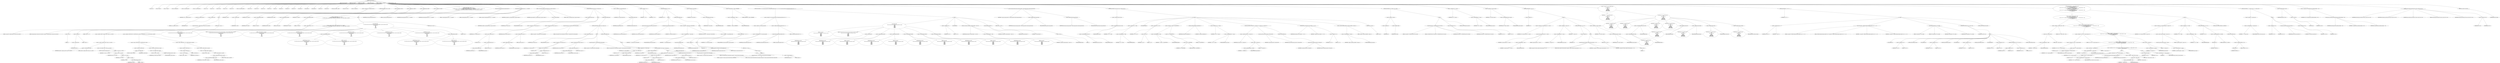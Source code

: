 digraph hostapd_notif_assoc {  
"1000129" [label = "(METHOD,hostapd_notif_assoc)" ]
"1000130" [label = "(PARAM,hostapd_data *hapd)" ]
"1000131" [label = "(PARAM,const u8 *addr)" ]
"1000132" [label = "(PARAM,const u8 *req_ies)" ]
"1000133" [label = "(PARAM,size_t req_ies_len)" ]
"1000134" [label = "(PARAM,int reassoc)" ]
"1000135" [label = "(BLOCK,,)" ]
"1000136" [label = "(LOCAL,v5: int)" ]
"1000137" [label = "(LOCAL,v6: sta_info *)" ]
"1000138" [label = "(LOCAL,v7: sta_info *)" ]
"1000139" [label = "(LOCAL,v8: hostapd_iface *)" ]
"1000140" [label = "(LOCAL,v9: wpa_state_machine *)" ]
"1000141" [label = "(LOCAL,v10: wpa_authenticator *)" ]
"1000142" [label = "(LOCAL,v11: int)" ]
"1000143" [label = "(LOCAL,v12: int)" ]
"1000144" [label = "(LOCAL,v13: bool)" ]
"1000145" [label = "(LOCAL,v14: u32)" ]
"1000146" [label = "(LOCAL,v15: int)" ]
"1000147" [label = "(LOCAL,v16: wpa_state_machine *)" ]
"1000148" [label = "(LOCAL,v19: u8 *)" ]
"1000149" [label = "(LOCAL,v20: u8 *)" ]
"1000150" [label = "(LOCAL,v21: int)" ]
"1000151" [label = "(LOCAL,v22: int)" ]
"1000152" [label = "(LOCAL,p: u8)" ]
"1000153" [label = "(LOCAL,pa: u8 *)" ]
"1000154" [label = "(LOCAL,pb: u8 *)" ]
"1000155" [label = "(LOCAL,pc: u8 *)" ]
"1000156" [label = "(LOCAL,ielen: u8)" ]
"1000157" [label = "(LOCAL,ielena: int)" ]
"1000158" [label = "(LOCAL,ielenb: int)" ]
"1000159" [label = "(LOCAL,res: u8)" ]
"1000160" [label = "(LOCAL,resa: int)" ]
"1000161" [label = "(LOCAL,elems: ieee802_11_elems)" ]
"1000162" [label = "(LOCAL,buf: u8 [ 1064 ])" ]
"1000163" [label = "(LOCAL,v34: unsigned int)" ]
"1000164" [label = "(<operator>.assignment,v34 = __readgsdword(0x14u))" ]
"1000165" [label = "(IDENTIFIER,v34,v34 = __readgsdword(0x14u))" ]
"1000166" [label = "(__readgsdword,__readgsdword(0x14u))" ]
"1000167" [label = "(LITERAL,0x14u,__readgsdword(0x14u))" ]
"1000168" [label = "(CONTROL_STRUCTURE,if ( !addr ),if ( !addr ))" ]
"1000169" [label = "(<operator>.logicalNot,!addr)" ]
"1000170" [label = "(IDENTIFIER,addr,!addr)" ]
"1000171" [label = "(BLOCK,,)" ]
"1000172" [label = "(wpa_printf,wpa_printf(2, \"hostapd_notif_assoc: Skip event with no address\"))" ]
"1000173" [label = "(LITERAL,2,wpa_printf(2, \"hostapd_notif_assoc: Skip event with no address\"))" ]
"1000174" [label = "(LITERAL,\"hostapd_notif_assoc: Skip event with no address\",wpa_printf(2, \"hostapd_notif_assoc: Skip event with no address\"))" ]
"1000175" [label = "(RETURN,return -1;,return -1;)" ]
"1000176" [label = "(<operator>.minus,-1)" ]
"1000177" [label = "(LITERAL,1,-1)" ]
"1000178" [label = "(<operator>.assignment,p = *addr)" ]
"1000179" [label = "(IDENTIFIER,p,p = *addr)" ]
"1000180" [label = "(<operator>.indirection,*addr)" ]
"1000181" [label = "(IDENTIFIER,addr,p = *addr)" ]
"1000182" [label = "(<operator>.assignment,res = addr[2])" ]
"1000183" [label = "(IDENTIFIER,res,res = addr[2])" ]
"1000184" [label = "(<operator>.indirectIndexAccess,addr[2])" ]
"1000185" [label = "(IDENTIFIER,addr,res = addr[2])" ]
"1000186" [label = "(LITERAL,2,res = addr[2])" ]
"1000187" [label = "(<operator>.assignment,ielen = addr[3])" ]
"1000188" [label = "(IDENTIFIER,ielen,ielen = addr[3])" ]
"1000189" [label = "(<operator>.indirectIndexAccess,addr[3])" ]
"1000190" [label = "(IDENTIFIER,addr,ielen = addr[3])" ]
"1000191" [label = "(LITERAL,3,ielen = addr[3])" ]
"1000192" [label = "(<operator>.assignment,v5 = addr[4])" ]
"1000193" [label = "(IDENTIFIER,v5,v5 = addr[4])" ]
"1000194" [label = "(<operator>.indirectIndexAccess,addr[4])" ]
"1000195" [label = "(IDENTIFIER,addr,v5 = addr[4])" ]
"1000196" [label = "(LITERAL,4,v5 = addr[4])" ]
"1000197" [label = "(CONTROL_STRUCTURE,if ( (*addr & 1) != 0\n    || !(addr[5] | (unsigned __int8)(v5 | ielen | res | p | addr[1]))\n    || *(_DWORD *)addr == *(_DWORD *)hapd->own_addr && *((_WORD *)addr + 2) == *(_WORD *)&hapd->own_addr[4] ),if ( (*addr & 1) != 0\n    || !(addr[5] | (unsigned __int8)(v5 | ielen | res | p | addr[1]))\n    || *(_DWORD *)addr == *(_DWORD *)hapd->own_addr && *((_WORD *)addr + 2) == *(_WORD *)&hapd->own_addr[4] ))" ]
"1000198" [label = "(<operator>.logicalOr,(*addr & 1) != 0\n    || !(addr[5] | (unsigned __int8)(v5 | ielen | res | p | addr[1]))\n    || *(_DWORD *)addr == *(_DWORD *)hapd->own_addr && *((_WORD *)addr + 2) == *(_WORD *)&hapd->own_addr[4])" ]
"1000199" [label = "(<operator>.notEquals,(*addr & 1) != 0)" ]
"1000200" [label = "(<operator>.and,*addr & 1)" ]
"1000201" [label = "(<operator>.indirection,*addr)" ]
"1000202" [label = "(IDENTIFIER,addr,*addr & 1)" ]
"1000203" [label = "(LITERAL,1,*addr & 1)" ]
"1000204" [label = "(LITERAL,0,(*addr & 1) != 0)" ]
"1000205" [label = "(<operator>.logicalOr,!(addr[5] | (unsigned __int8)(v5 | ielen | res | p | addr[1]))\n    || *(_DWORD *)addr == *(_DWORD *)hapd->own_addr && *((_WORD *)addr + 2) == *(_WORD *)&hapd->own_addr[4])" ]
"1000206" [label = "(<operator>.logicalNot,!(addr[5] | (unsigned __int8)(v5 | ielen | res | p | addr[1])))" ]
"1000207" [label = "(<operator>.or,addr[5] | (unsigned __int8)(v5 | ielen | res | p | addr[1]))" ]
"1000208" [label = "(<operator>.indirectIndexAccess,addr[5])" ]
"1000209" [label = "(IDENTIFIER,addr,addr[5] | (unsigned __int8)(v5 | ielen | res | p | addr[1]))" ]
"1000210" [label = "(LITERAL,5,addr[5] | (unsigned __int8)(v5 | ielen | res | p | addr[1]))" ]
"1000211" [label = "(<operator>.cast,(unsigned __int8)(v5 | ielen | res | p | addr[1]))" ]
"1000212" [label = "(UNKNOWN,unsigned __int8,unsigned __int8)" ]
"1000213" [label = "(<operator>.or,v5 | ielen | res | p | addr[1])" ]
"1000214" [label = "(IDENTIFIER,v5,v5 | ielen | res | p | addr[1])" ]
"1000215" [label = "(<operator>.or,ielen | res | p | addr[1])" ]
"1000216" [label = "(IDENTIFIER,ielen,ielen | res | p | addr[1])" ]
"1000217" [label = "(<operator>.or,res | p | addr[1])" ]
"1000218" [label = "(IDENTIFIER,res,res | p | addr[1])" ]
"1000219" [label = "(<operator>.or,p | addr[1])" ]
"1000220" [label = "(IDENTIFIER,p,p | addr[1])" ]
"1000221" [label = "(<operator>.indirectIndexAccess,addr[1])" ]
"1000222" [label = "(IDENTIFIER,addr,p | addr[1])" ]
"1000223" [label = "(LITERAL,1,p | addr[1])" ]
"1000224" [label = "(<operator>.logicalAnd,*(_DWORD *)addr == *(_DWORD *)hapd->own_addr && *((_WORD *)addr + 2) == *(_WORD *)&hapd->own_addr[4])" ]
"1000225" [label = "(<operator>.equals,*(_DWORD *)addr == *(_DWORD *)hapd->own_addr)" ]
"1000226" [label = "(<operator>.indirection,*(_DWORD *)addr)" ]
"1000227" [label = "(<operator>.cast,(_DWORD *)addr)" ]
"1000228" [label = "(UNKNOWN,_DWORD *,_DWORD *)" ]
"1000229" [label = "(IDENTIFIER,addr,(_DWORD *)addr)" ]
"1000230" [label = "(<operator>.indirection,*(_DWORD *)hapd->own_addr)" ]
"1000231" [label = "(<operator>.cast,(_DWORD *)hapd->own_addr)" ]
"1000232" [label = "(UNKNOWN,_DWORD *,_DWORD *)" ]
"1000233" [label = "(<operator>.indirectFieldAccess,hapd->own_addr)" ]
"1000234" [label = "(IDENTIFIER,hapd,(_DWORD *)hapd->own_addr)" ]
"1000235" [label = "(FIELD_IDENTIFIER,own_addr,own_addr)" ]
"1000236" [label = "(<operator>.equals,*((_WORD *)addr + 2) == *(_WORD *)&hapd->own_addr[4])" ]
"1000237" [label = "(<operator>.indirection,*((_WORD *)addr + 2))" ]
"1000238" [label = "(<operator>.addition,(_WORD *)addr + 2)" ]
"1000239" [label = "(<operator>.cast,(_WORD *)addr)" ]
"1000240" [label = "(UNKNOWN,_WORD *,_WORD *)" ]
"1000241" [label = "(IDENTIFIER,addr,(_WORD *)addr)" ]
"1000242" [label = "(LITERAL,2,(_WORD *)addr + 2)" ]
"1000243" [label = "(<operator>.indirection,*(_WORD *)&hapd->own_addr[4])" ]
"1000244" [label = "(<operator>.cast,(_WORD *)&hapd->own_addr[4])" ]
"1000245" [label = "(UNKNOWN,_WORD *,_WORD *)" ]
"1000246" [label = "(<operator>.addressOf,&hapd->own_addr[4])" ]
"1000247" [label = "(<operator>.indirectIndexAccess,hapd->own_addr[4])" ]
"1000248" [label = "(<operator>.indirectFieldAccess,hapd->own_addr)" ]
"1000249" [label = "(IDENTIFIER,hapd,(_WORD *)&hapd->own_addr[4])" ]
"1000250" [label = "(FIELD_IDENTIFIER,own_addr,own_addr)" ]
"1000251" [label = "(LITERAL,4,(_WORD *)&hapd->own_addr[4])" ]
"1000252" [label = "(BLOCK,,)" ]
"1000253" [label = "(wpa_printf,wpa_printf(\n      2,\n      \"%s: Invalid SA=%02x:%02x:%02x:%02x:%02x:%02x in received indication - ignore this indication silently\",\n      \"hostapd_notif_assoc\",\n      p,\n      addr[1],\n      res,\n      ielen,\n      v5,\n      addr[5]))" ]
"1000254" [label = "(LITERAL,2,wpa_printf(\n      2,\n      \"%s: Invalid SA=%02x:%02x:%02x:%02x:%02x:%02x in received indication - ignore this indication silently\",\n      \"hostapd_notif_assoc\",\n      p,\n      addr[1],\n      res,\n      ielen,\n      v5,\n      addr[5]))" ]
"1000255" [label = "(LITERAL,\"%s: Invalid SA=%02x:%02x:%02x:%02x:%02x:%02x in received indication - ignore this indication silently\",wpa_printf(\n      2,\n      \"%s: Invalid SA=%02x:%02x:%02x:%02x:%02x:%02x in received indication - ignore this indication silently\",\n      \"hostapd_notif_assoc\",\n      p,\n      addr[1],\n      res,\n      ielen,\n      v5,\n      addr[5]))" ]
"1000256" [label = "(LITERAL,\"hostapd_notif_assoc\",wpa_printf(\n      2,\n      \"%s: Invalid SA=%02x:%02x:%02x:%02x:%02x:%02x in received indication - ignore this indication silently\",\n      \"hostapd_notif_assoc\",\n      p,\n      addr[1],\n      res,\n      ielen,\n      v5,\n      addr[5]))" ]
"1000257" [label = "(IDENTIFIER,p,wpa_printf(\n      2,\n      \"%s: Invalid SA=%02x:%02x:%02x:%02x:%02x:%02x in received indication - ignore this indication silently\",\n      \"hostapd_notif_assoc\",\n      p,\n      addr[1],\n      res,\n      ielen,\n      v5,\n      addr[5]))" ]
"1000258" [label = "(<operator>.indirectIndexAccess,addr[1])" ]
"1000259" [label = "(IDENTIFIER,addr,wpa_printf(\n      2,\n      \"%s: Invalid SA=%02x:%02x:%02x:%02x:%02x:%02x in received indication - ignore this indication silently\",\n      \"hostapd_notif_assoc\",\n      p,\n      addr[1],\n      res,\n      ielen,\n      v5,\n      addr[5]))" ]
"1000260" [label = "(LITERAL,1,wpa_printf(\n      2,\n      \"%s: Invalid SA=%02x:%02x:%02x:%02x:%02x:%02x in received indication - ignore this indication silently\",\n      \"hostapd_notif_assoc\",\n      p,\n      addr[1],\n      res,\n      ielen,\n      v5,\n      addr[5]))" ]
"1000261" [label = "(IDENTIFIER,res,wpa_printf(\n      2,\n      \"%s: Invalid SA=%02x:%02x:%02x:%02x:%02x:%02x in received indication - ignore this indication silently\",\n      \"hostapd_notif_assoc\",\n      p,\n      addr[1],\n      res,\n      ielen,\n      v5,\n      addr[5]))" ]
"1000262" [label = "(IDENTIFIER,ielen,wpa_printf(\n      2,\n      \"%s: Invalid SA=%02x:%02x:%02x:%02x:%02x:%02x in received indication - ignore this indication silently\",\n      \"hostapd_notif_assoc\",\n      p,\n      addr[1],\n      res,\n      ielen,\n      v5,\n      addr[5]))" ]
"1000263" [label = "(IDENTIFIER,v5,wpa_printf(\n      2,\n      \"%s: Invalid SA=%02x:%02x:%02x:%02x:%02x:%02x in received indication - ignore this indication silently\",\n      \"hostapd_notif_assoc\",\n      p,\n      addr[1],\n      res,\n      ielen,\n      v5,\n      addr[5]))" ]
"1000264" [label = "(<operator>.indirectIndexAccess,addr[5])" ]
"1000265" [label = "(IDENTIFIER,addr,wpa_printf(\n      2,\n      \"%s: Invalid SA=%02x:%02x:%02x:%02x:%02x:%02x in received indication - ignore this indication silently\",\n      \"hostapd_notif_assoc\",\n      p,\n      addr[1],\n      res,\n      ielen,\n      v5,\n      addr[5]))" ]
"1000266" [label = "(LITERAL,5,wpa_printf(\n      2,\n      \"%s: Invalid SA=%02x:%02x:%02x:%02x:%02x:%02x in received indication - ignore this indication silently\",\n      \"hostapd_notif_assoc\",\n      p,\n      addr[1],\n      res,\n      ielen,\n      v5,\n      addr[5]))" ]
"1000267" [label = "(RETURN,return 0;,return 0;)" ]
"1000268" [label = "(LITERAL,0,return 0;)" ]
"1000269" [label = "(random_add_randomness,random_add_randomness(addr, 6u))" ]
"1000270" [label = "(IDENTIFIER,addr,random_add_randomness(addr, 6u))" ]
"1000271" [label = "(LITERAL,6u,random_add_randomness(addr, 6u))" ]
"1000272" [label = "(hostapd_logger,hostapd_logger(hapd, addr, 1u, 2, \"associated\"))" ]
"1000273" [label = "(IDENTIFIER,hapd,hostapd_logger(hapd, addr, 1u, 2, \"associated\"))" ]
"1000274" [label = "(IDENTIFIER,addr,hostapd_logger(hapd, addr, 1u, 2, \"associated\"))" ]
"1000275" [label = "(LITERAL,1u,hostapd_logger(hapd, addr, 1u, 2, \"associated\"))" ]
"1000276" [label = "(LITERAL,2,hostapd_logger(hapd, addr, 1u, 2, \"associated\"))" ]
"1000277" [label = "(LITERAL,\"associated\",hostapd_logger(hapd, addr, 1u, 2, \"associated\"))" ]
"1000278" [label = "(ieee802_11_parse_elems,ieee802_11_parse_elems(req_ies, req_ies_len, &elems, 0))" ]
"1000279" [label = "(IDENTIFIER,req_ies,ieee802_11_parse_elems(req_ies, req_ies_len, &elems, 0))" ]
"1000280" [label = "(IDENTIFIER,req_ies_len,ieee802_11_parse_elems(req_ies, req_ies_len, &elems, 0))" ]
"1000281" [label = "(<operator>.addressOf,&elems)" ]
"1000282" [label = "(IDENTIFIER,elems,ieee802_11_parse_elems(req_ies, req_ies_len, &elems, 0))" ]
"1000283" [label = "(LITERAL,0,ieee802_11_parse_elems(req_ies, req_ies_len, &elems, 0))" ]
"1000284" [label = "(CONTROL_STRUCTURE,if ( elems.wps_ie ),if ( elems.wps_ie ))" ]
"1000285" [label = "(<operator>.fieldAccess,elems.wps_ie)" ]
"1000286" [label = "(IDENTIFIER,elems,if ( elems.wps_ie ))" ]
"1000287" [label = "(FIELD_IDENTIFIER,wps_ie,wps_ie)" ]
"1000288" [label = "(BLOCK,,)" ]
"1000289" [label = "(<operator>.assignment,pa = (u8 *)(elems.wps_ie - 2))" ]
"1000290" [label = "(IDENTIFIER,pa,pa = (u8 *)(elems.wps_ie - 2))" ]
"1000291" [label = "(<operator>.cast,(u8 *)(elems.wps_ie - 2))" ]
"1000292" [label = "(UNKNOWN,u8 *,u8 *)" ]
"1000293" [label = "(<operator>.subtraction,elems.wps_ie - 2)" ]
"1000294" [label = "(<operator>.fieldAccess,elems.wps_ie)" ]
"1000295" [label = "(IDENTIFIER,elems,elems.wps_ie - 2)" ]
"1000296" [label = "(FIELD_IDENTIFIER,wps_ie,wps_ie)" ]
"1000297" [label = "(LITERAL,2,elems.wps_ie - 2)" ]
"1000298" [label = "(<operator>.assignment,ielena = elems.wps_ie_len + 2)" ]
"1000299" [label = "(IDENTIFIER,ielena,ielena = elems.wps_ie_len + 2)" ]
"1000300" [label = "(<operator>.addition,elems.wps_ie_len + 2)" ]
"1000301" [label = "(<operator>.fieldAccess,elems.wps_ie_len)" ]
"1000302" [label = "(IDENTIFIER,elems,elems.wps_ie_len + 2)" ]
"1000303" [label = "(FIELD_IDENTIFIER,wps_ie_len,wps_ie_len)" ]
"1000304" [label = "(LITERAL,2,elems.wps_ie_len + 2)" ]
"1000305" [label = "(wpa_printf,wpa_printf(2, \"STA included WPS IE in (Re)AssocReq\"))" ]
"1000306" [label = "(LITERAL,2,wpa_printf(2, \"STA included WPS IE in (Re)AssocReq\"))" ]
"1000307" [label = "(LITERAL,\"STA included WPS IE in (Re)AssocReq\",wpa_printf(2, \"STA included WPS IE in (Re)AssocReq\"))" ]
"1000308" [label = "(CONTROL_STRUCTURE,else,else)" ]
"1000309" [label = "(CONTROL_STRUCTURE,if ( elems.rsn_ie ),if ( elems.rsn_ie ))" ]
"1000310" [label = "(<operator>.fieldAccess,elems.rsn_ie)" ]
"1000311" [label = "(IDENTIFIER,elems,if ( elems.rsn_ie ))" ]
"1000312" [label = "(FIELD_IDENTIFIER,rsn_ie,rsn_ie)" ]
"1000313" [label = "(BLOCK,,)" ]
"1000314" [label = "(<operator>.assignment,pa = (u8 *)(elems.rsn_ie - 2))" ]
"1000315" [label = "(IDENTIFIER,pa,pa = (u8 *)(elems.rsn_ie - 2))" ]
"1000316" [label = "(<operator>.cast,(u8 *)(elems.rsn_ie - 2))" ]
"1000317" [label = "(UNKNOWN,u8 *,u8 *)" ]
"1000318" [label = "(<operator>.subtraction,elems.rsn_ie - 2)" ]
"1000319" [label = "(<operator>.fieldAccess,elems.rsn_ie)" ]
"1000320" [label = "(IDENTIFIER,elems,elems.rsn_ie - 2)" ]
"1000321" [label = "(FIELD_IDENTIFIER,rsn_ie,rsn_ie)" ]
"1000322" [label = "(LITERAL,2,elems.rsn_ie - 2)" ]
"1000323" [label = "(<operator>.assignment,ielena = elems.rsn_ie_len + 2)" ]
"1000324" [label = "(IDENTIFIER,ielena,ielena = elems.rsn_ie_len + 2)" ]
"1000325" [label = "(<operator>.addition,elems.rsn_ie_len + 2)" ]
"1000326" [label = "(<operator>.fieldAccess,elems.rsn_ie_len)" ]
"1000327" [label = "(IDENTIFIER,elems,elems.rsn_ie_len + 2)" ]
"1000328" [label = "(FIELD_IDENTIFIER,rsn_ie_len,rsn_ie_len)" ]
"1000329" [label = "(LITERAL,2,elems.rsn_ie_len + 2)" ]
"1000330" [label = "(wpa_printf,wpa_printf(2, \"STA included RSN IE in (Re)AssocReq\"))" ]
"1000331" [label = "(LITERAL,2,wpa_printf(2, \"STA included RSN IE in (Re)AssocReq\"))" ]
"1000332" [label = "(LITERAL,\"STA included RSN IE in (Re)AssocReq\",wpa_printf(2, \"STA included RSN IE in (Re)AssocReq\"))" ]
"1000333" [label = "(CONTROL_STRUCTURE,else,else)" ]
"1000334" [label = "(BLOCK,,)" ]
"1000335" [label = "(<operator>.assignment,pa = (u8 *)elems.wpa_ie)" ]
"1000336" [label = "(IDENTIFIER,pa,pa = (u8 *)elems.wpa_ie)" ]
"1000337" [label = "(<operator>.cast,(u8 *)elems.wpa_ie)" ]
"1000338" [label = "(UNKNOWN,u8 *,u8 *)" ]
"1000339" [label = "(<operator>.fieldAccess,elems.wpa_ie)" ]
"1000340" [label = "(IDENTIFIER,elems,(u8 *)elems.wpa_ie)" ]
"1000341" [label = "(FIELD_IDENTIFIER,wpa_ie,wpa_ie)" ]
"1000342" [label = "(CONTROL_STRUCTURE,if ( elems.wpa_ie ),if ( elems.wpa_ie ))" ]
"1000343" [label = "(<operator>.fieldAccess,elems.wpa_ie)" ]
"1000344" [label = "(IDENTIFIER,elems,if ( elems.wpa_ie ))" ]
"1000345" [label = "(FIELD_IDENTIFIER,wpa_ie,wpa_ie)" ]
"1000346" [label = "(BLOCK,,)" ]
"1000347" [label = "(<operator>.assignment,pa = (u8 *)(elems.wpa_ie - 2))" ]
"1000348" [label = "(IDENTIFIER,pa,pa = (u8 *)(elems.wpa_ie - 2))" ]
"1000349" [label = "(<operator>.cast,(u8 *)(elems.wpa_ie - 2))" ]
"1000350" [label = "(UNKNOWN,u8 *,u8 *)" ]
"1000351" [label = "(<operator>.subtraction,elems.wpa_ie - 2)" ]
"1000352" [label = "(<operator>.fieldAccess,elems.wpa_ie)" ]
"1000353" [label = "(IDENTIFIER,elems,elems.wpa_ie - 2)" ]
"1000354" [label = "(FIELD_IDENTIFIER,wpa_ie,wpa_ie)" ]
"1000355" [label = "(LITERAL,2,elems.wpa_ie - 2)" ]
"1000356" [label = "(<operator>.assignment,ielena = elems.wpa_ie_len + 2)" ]
"1000357" [label = "(IDENTIFIER,ielena,ielena = elems.wpa_ie_len + 2)" ]
"1000358" [label = "(<operator>.addition,elems.wpa_ie_len + 2)" ]
"1000359" [label = "(<operator>.fieldAccess,elems.wpa_ie_len)" ]
"1000360" [label = "(IDENTIFIER,elems,elems.wpa_ie_len + 2)" ]
"1000361" [label = "(FIELD_IDENTIFIER,wpa_ie_len,wpa_ie_len)" ]
"1000362" [label = "(LITERAL,2,elems.wpa_ie_len + 2)" ]
"1000363" [label = "(wpa_printf,wpa_printf(2, \"STA included WPA IE in (Re)AssocReq\"))" ]
"1000364" [label = "(LITERAL,2,wpa_printf(2, \"STA included WPA IE in (Re)AssocReq\"))" ]
"1000365" [label = "(LITERAL,\"STA included WPA IE in (Re)AssocReq\",wpa_printf(2, \"STA included WPA IE in (Re)AssocReq\"))" ]
"1000366" [label = "(CONTROL_STRUCTURE,else,else)" ]
"1000367" [label = "(BLOCK,,)" ]
"1000368" [label = "(wpa_printf,wpa_printf(2, \"STA did not include WPS/RSN/WPA IE in (Re)AssocReq\"))" ]
"1000369" [label = "(LITERAL,2,wpa_printf(2, \"STA did not include WPS/RSN/WPA IE in (Re)AssocReq\"))" ]
"1000370" [label = "(LITERAL,\"STA did not include WPS/RSN/WPA IE in (Re)AssocReq\",wpa_printf(2, \"STA did not include WPS/RSN/WPA IE in (Re)AssocReq\"))" ]
"1000371" [label = "(<operator>.assignment,ielena = 0)" ]
"1000372" [label = "(IDENTIFIER,ielena,ielena = 0)" ]
"1000373" [label = "(LITERAL,0,ielena = 0)" ]
"1000374" [label = "(<operator>.assignment,v6 = ap_get_sta(hapd, addr))" ]
"1000375" [label = "(IDENTIFIER,v6,v6 = ap_get_sta(hapd, addr))" ]
"1000376" [label = "(ap_get_sta,ap_get_sta(hapd, addr))" ]
"1000377" [label = "(IDENTIFIER,hapd,ap_get_sta(hapd, addr))" ]
"1000378" [label = "(IDENTIFIER,addr,ap_get_sta(hapd, addr))" ]
"1000379" [label = "(<operator>.assignment,v7 = v6)" ]
"1000380" [label = "(IDENTIFIER,v7,v7 = v6)" ]
"1000381" [label = "(IDENTIFIER,v6,v7 = v6)" ]
"1000382" [label = "(CONTROL_STRUCTURE,if ( v6 ),if ( v6 ))" ]
"1000383" [label = "(IDENTIFIER,v6,if ( v6 ))" ]
"1000384" [label = "(BLOCK,,)" ]
"1000385" [label = "(ap_sta_no_session_timeout,ap_sta_no_session_timeout(hapd, v6))" ]
"1000386" [label = "(IDENTIFIER,hapd,ap_sta_no_session_timeout(hapd, v6))" ]
"1000387" [label = "(IDENTIFIER,v6,ap_sta_no_session_timeout(hapd, v6))" ]
"1000388" [label = "(accounting_sta_stop,accounting_sta_stop(hapd, v7))" ]
"1000389" [label = "(IDENTIFIER,hapd,accounting_sta_stop(hapd, v7))" ]
"1000390" [label = "(IDENTIFIER,v7,accounting_sta_stop(hapd, v7))" ]
"1000391" [label = "(<operator>.assignment,v7->timeout_next = STA_NULLFUNC)" ]
"1000392" [label = "(<operator>.indirectFieldAccess,v7->timeout_next)" ]
"1000393" [label = "(IDENTIFIER,v7,v7->timeout_next = STA_NULLFUNC)" ]
"1000394" [label = "(FIELD_IDENTIFIER,timeout_next,timeout_next)" ]
"1000395" [label = "(IDENTIFIER,STA_NULLFUNC,v7->timeout_next = STA_NULLFUNC)" ]
"1000396" [label = "(CONTROL_STRUCTURE,else,else)" ]
"1000397" [label = "(BLOCK,,)" ]
"1000398" [label = "(<operator>.assignment,v7 = ap_sta_add(hapd, addr))" ]
"1000399" [label = "(IDENTIFIER,v7,v7 = ap_sta_add(hapd, addr))" ]
"1000400" [label = "(ap_sta_add,ap_sta_add(hapd, addr))" ]
"1000401" [label = "(IDENTIFIER,hapd,ap_sta_add(hapd, addr))" ]
"1000402" [label = "(IDENTIFIER,addr,ap_sta_add(hapd, addr))" ]
"1000403" [label = "(CONTROL_STRUCTURE,if ( !v7 ),if ( !v7 ))" ]
"1000404" [label = "(<operator>.logicalNot,!v7)" ]
"1000405" [label = "(IDENTIFIER,v7,!v7)" ]
"1000406" [label = "(BLOCK,,)" ]
"1000407" [label = "(hostapd_drv_sta_disassoc,hostapd_drv_sta_disassoc(hapd, addr, 5))" ]
"1000408" [label = "(IDENTIFIER,hapd,hostapd_drv_sta_disassoc(hapd, addr, 5))" ]
"1000409" [label = "(IDENTIFIER,addr,hostapd_drv_sta_disassoc(hapd, addr, 5))" ]
"1000410" [label = "(LITERAL,5,hostapd_drv_sta_disassoc(hapd, addr, 5))" ]
"1000411" [label = "(RETURN,return -1;,return -1;)" ]
"1000412" [label = "(<operator>.minus,-1)" ]
"1000413" [label = "(LITERAL,1,-1)" ]
"1000414" [label = "(<operator>.assignment,v8 = hapd->iface)" ]
"1000415" [label = "(IDENTIFIER,v8,v8 = hapd->iface)" ]
"1000416" [label = "(<operator>.indirectFieldAccess,hapd->iface)" ]
"1000417" [label = "(IDENTIFIER,hapd,v8 = hapd->iface)" ]
"1000418" [label = "(FIELD_IDENTIFIER,iface,iface)" ]
"1000419" [label = "(<operators>.assignmentAnd,v7->flags &= 0xFFFECFFF)" ]
"1000420" [label = "(<operator>.indirectFieldAccess,v7->flags)" ]
"1000421" [label = "(IDENTIFIER,v7,v7->flags &= 0xFFFECFFF)" ]
"1000422" [label = "(FIELD_IDENTIFIER,flags,flags)" ]
"1000423" [label = "(LITERAL,0xFFFECFFF,v7->flags &= 0xFFFECFFF)" ]
"1000424" [label = "(CONTROL_STRUCTURE,if ( !v8->drv_max_acl_mac_addrs && hostapd_check_acl(hapd, addr, 0) != 1 ),if ( !v8->drv_max_acl_mac_addrs && hostapd_check_acl(hapd, addr, 0) != 1 ))" ]
"1000425" [label = "(<operator>.logicalAnd,!v8->drv_max_acl_mac_addrs && hostapd_check_acl(hapd, addr, 0) != 1)" ]
"1000426" [label = "(<operator>.logicalNot,!v8->drv_max_acl_mac_addrs)" ]
"1000427" [label = "(<operator>.indirectFieldAccess,v8->drv_max_acl_mac_addrs)" ]
"1000428" [label = "(IDENTIFIER,v8,!v8->drv_max_acl_mac_addrs)" ]
"1000429" [label = "(FIELD_IDENTIFIER,drv_max_acl_mac_addrs,drv_max_acl_mac_addrs)" ]
"1000430" [label = "(<operator>.notEquals,hostapd_check_acl(hapd, addr, 0) != 1)" ]
"1000431" [label = "(hostapd_check_acl,hostapd_check_acl(hapd, addr, 0))" ]
"1000432" [label = "(IDENTIFIER,hapd,hostapd_check_acl(hapd, addr, 0))" ]
"1000433" [label = "(IDENTIFIER,addr,hostapd_check_acl(hapd, addr, 0))" ]
"1000434" [label = "(LITERAL,0,hostapd_check_acl(hapd, addr, 0))" ]
"1000435" [label = "(LITERAL,1,hostapd_check_acl(hapd, addr, 0) != 1)" ]
"1000436" [label = "(BLOCK,,)" ]
"1000437" [label = "(wpa_printf,wpa_printf(\n      3,\n      \"STA %02x:%02x:%02x:%02x:%02x:%02x not allowed to connect\",\n      *addr,\n      addr[1],\n      addr[2],\n      addr[3],\n      addr[4],\n      addr[5]))" ]
"1000438" [label = "(LITERAL,3,wpa_printf(\n      3,\n      \"STA %02x:%02x:%02x:%02x:%02x:%02x not allowed to connect\",\n      *addr,\n      addr[1],\n      addr[2],\n      addr[3],\n      addr[4],\n      addr[5]))" ]
"1000439" [label = "(LITERAL,\"STA %02x:%02x:%02x:%02x:%02x:%02x not allowed to connect\",wpa_printf(\n      3,\n      \"STA %02x:%02x:%02x:%02x:%02x:%02x not allowed to connect\",\n      *addr,\n      addr[1],\n      addr[2],\n      addr[3],\n      addr[4],\n      addr[5]))" ]
"1000440" [label = "(<operator>.indirection,*addr)" ]
"1000441" [label = "(IDENTIFIER,addr,wpa_printf(\n      3,\n      \"STA %02x:%02x:%02x:%02x:%02x:%02x not allowed to connect\",\n      *addr,\n      addr[1],\n      addr[2],\n      addr[3],\n      addr[4],\n      addr[5]))" ]
"1000442" [label = "(<operator>.indirectIndexAccess,addr[1])" ]
"1000443" [label = "(IDENTIFIER,addr,wpa_printf(\n      3,\n      \"STA %02x:%02x:%02x:%02x:%02x:%02x not allowed to connect\",\n      *addr,\n      addr[1],\n      addr[2],\n      addr[3],\n      addr[4],\n      addr[5]))" ]
"1000444" [label = "(LITERAL,1,wpa_printf(\n      3,\n      \"STA %02x:%02x:%02x:%02x:%02x:%02x not allowed to connect\",\n      *addr,\n      addr[1],\n      addr[2],\n      addr[3],\n      addr[4],\n      addr[5]))" ]
"1000445" [label = "(<operator>.indirectIndexAccess,addr[2])" ]
"1000446" [label = "(IDENTIFIER,addr,wpa_printf(\n      3,\n      \"STA %02x:%02x:%02x:%02x:%02x:%02x not allowed to connect\",\n      *addr,\n      addr[1],\n      addr[2],\n      addr[3],\n      addr[4],\n      addr[5]))" ]
"1000447" [label = "(LITERAL,2,wpa_printf(\n      3,\n      \"STA %02x:%02x:%02x:%02x:%02x:%02x not allowed to connect\",\n      *addr,\n      addr[1],\n      addr[2],\n      addr[3],\n      addr[4],\n      addr[5]))" ]
"1000448" [label = "(<operator>.indirectIndexAccess,addr[3])" ]
"1000449" [label = "(IDENTIFIER,addr,wpa_printf(\n      3,\n      \"STA %02x:%02x:%02x:%02x:%02x:%02x not allowed to connect\",\n      *addr,\n      addr[1],\n      addr[2],\n      addr[3],\n      addr[4],\n      addr[5]))" ]
"1000450" [label = "(LITERAL,3,wpa_printf(\n      3,\n      \"STA %02x:%02x:%02x:%02x:%02x:%02x not allowed to connect\",\n      *addr,\n      addr[1],\n      addr[2],\n      addr[3],\n      addr[4],\n      addr[5]))" ]
"1000451" [label = "(<operator>.indirectIndexAccess,addr[4])" ]
"1000452" [label = "(IDENTIFIER,addr,wpa_printf(\n      3,\n      \"STA %02x:%02x:%02x:%02x:%02x:%02x not allowed to connect\",\n      *addr,\n      addr[1],\n      addr[2],\n      addr[3],\n      addr[4],\n      addr[5]))" ]
"1000453" [label = "(LITERAL,4,wpa_printf(\n      3,\n      \"STA %02x:%02x:%02x:%02x:%02x:%02x not allowed to connect\",\n      *addr,\n      addr[1],\n      addr[2],\n      addr[3],\n      addr[4],\n      addr[5]))" ]
"1000454" [label = "(<operator>.indirectIndexAccess,addr[5])" ]
"1000455" [label = "(IDENTIFIER,addr,wpa_printf(\n      3,\n      \"STA %02x:%02x:%02x:%02x:%02x:%02x not allowed to connect\",\n      *addr,\n      addr[1],\n      addr[2],\n      addr[3],\n      addr[4],\n      addr[5]))" ]
"1000456" [label = "(LITERAL,5,wpa_printf(\n      3,\n      \"STA %02x:%02x:%02x:%02x:%02x:%02x not allowed to connect\",\n      *addr,\n      addr[1],\n      addr[2],\n      addr[3],\n      addr[4],\n      addr[5]))" ]
"1000457" [label = "(<operator>.assignment,v22 = 1)" ]
"1000458" [label = "(IDENTIFIER,v22,v22 = 1)" ]
"1000459" [label = "(LITERAL,1,v22 = 1)" ]
"1000460" [label = "(JUMP_TARGET,fail)" ]
"1000461" [label = "(hostapd_drv_sta_disassoc,hostapd_drv_sta_disassoc(hapd, v7->addr, v22))" ]
"1000462" [label = "(IDENTIFIER,hapd,hostapd_drv_sta_disassoc(hapd, v7->addr, v22))" ]
"1000463" [label = "(<operator>.indirectFieldAccess,v7->addr)" ]
"1000464" [label = "(IDENTIFIER,v7,hostapd_drv_sta_disassoc(hapd, v7->addr, v22))" ]
"1000465" [label = "(FIELD_IDENTIFIER,addr,addr)" ]
"1000466" [label = "(IDENTIFIER,v22,hostapd_drv_sta_disassoc(hapd, v7->addr, v22))" ]
"1000467" [label = "(ap_free_sta,ap_free_sta(hapd, v7))" ]
"1000468" [label = "(IDENTIFIER,hapd,ap_free_sta(hapd, v7))" ]
"1000469" [label = "(IDENTIFIER,v7,ap_free_sta(hapd, v7))" ]
"1000470" [label = "(RETURN,return -1;,return -1;)" ]
"1000471" [label = "(<operator>.minus,-1)" ]
"1000472" [label = "(LITERAL,1,-1)" ]
"1000473" [label = "(ap_copy_sta_supp_op_classes,ap_copy_sta_supp_op_classes(v7, elems.supp_op_classes, elems.supp_op_classes_len))" ]
"1000474" [label = "(IDENTIFIER,v7,ap_copy_sta_supp_op_classes(v7, elems.supp_op_classes, elems.supp_op_classes_len))" ]
"1000475" [label = "(<operator>.fieldAccess,elems.supp_op_classes)" ]
"1000476" [label = "(IDENTIFIER,elems,ap_copy_sta_supp_op_classes(v7, elems.supp_op_classes, elems.supp_op_classes_len))" ]
"1000477" [label = "(FIELD_IDENTIFIER,supp_op_classes,supp_op_classes)" ]
"1000478" [label = "(<operator>.fieldAccess,elems.supp_op_classes_len)" ]
"1000479" [label = "(IDENTIFIER,elems,ap_copy_sta_supp_op_classes(v7, elems.supp_op_classes, elems.supp_op_classes_len))" ]
"1000480" [label = "(FIELD_IDENTIFIER,supp_op_classes_len,supp_op_classes_len)" ]
"1000481" [label = "(CONTROL_STRUCTURE,if ( !hapd->conf->wpa ),if ( !hapd->conf->wpa ))" ]
"1000482" [label = "(<operator>.logicalNot,!hapd->conf->wpa)" ]
"1000483" [label = "(<operator>.indirectFieldAccess,hapd->conf->wpa)" ]
"1000484" [label = "(<operator>.indirectFieldAccess,hapd->conf)" ]
"1000485" [label = "(IDENTIFIER,hapd,!hapd->conf->wpa)" ]
"1000486" [label = "(FIELD_IDENTIFIER,conf,conf)" ]
"1000487" [label = "(FIELD_IDENTIFIER,wpa,wpa)" ]
"1000488" [label = "(BLOCK,,)" ]
"1000489" [label = "(<operator>.assignment,v14 = v7->flags)" ]
"1000490" [label = "(IDENTIFIER,v14,v14 = v7->flags)" ]
"1000491" [label = "(<operator>.indirectFieldAccess,v7->flags)" ]
"1000492" [label = "(IDENTIFIER,v7,v14 = v7->flags)" ]
"1000493" [label = "(FIELD_IDENTIFIER,flags,flags)" ]
"1000494" [label = "(JUMP_TARGET,LABEL_19)" ]
"1000495" [label = "(<operator>.assignment,v15 = v14 & 2)" ]
"1000496" [label = "(IDENTIFIER,v15,v15 = v14 & 2)" ]
"1000497" [label = "(<operator>.and,v14 & 2)" ]
"1000498" [label = "(IDENTIFIER,v14,v14 & 2)" ]
"1000499" [label = "(LITERAL,2,v14 & 2)" ]
"1000500" [label = "(<operator>.assignment,v7->flags = v14 & 0xFFF7FFFF | 3)" ]
"1000501" [label = "(<operator>.indirectFieldAccess,v7->flags)" ]
"1000502" [label = "(IDENTIFIER,v7,v7->flags = v14 & 0xFFF7FFFF | 3)" ]
"1000503" [label = "(FIELD_IDENTIFIER,flags,flags)" ]
"1000504" [label = "(<operator>.or,v14 & 0xFFF7FFFF | 3)" ]
"1000505" [label = "(<operator>.and,v14 & 0xFFF7FFFF)" ]
"1000506" [label = "(IDENTIFIER,v14,v14 & 0xFFF7FFFF)" ]
"1000507" [label = "(LITERAL,0xFFF7FFFF,v14 & 0xFFF7FFFF)" ]
"1000508" [label = "(LITERAL,3,v14 & 0xFFF7FFFF | 3)" ]
"1000509" [label = "(hostapd_set_sta_flags,hostapd_set_sta_flags(hapd, v7))" ]
"1000510" [label = "(IDENTIFIER,hapd,hostapd_set_sta_flags(hapd, v7))" ]
"1000511" [label = "(IDENTIFIER,v7,hostapd_set_sta_flags(hapd, v7))" ]
"1000512" [label = "(<operator>.assignment,v16 = v7->wpa_sm)" ]
"1000513" [label = "(IDENTIFIER,v16,v16 = v7->wpa_sm)" ]
"1000514" [label = "(<operator>.indirectFieldAccess,v7->wpa_sm)" ]
"1000515" [label = "(IDENTIFIER,v7,v16 = v7->wpa_sm)" ]
"1000516" [label = "(FIELD_IDENTIFIER,wpa_sm,wpa_sm)" ]
"1000517" [label = "(CONTROL_STRUCTURE,if ( reassoc && v7->auth_alg == 2 ),if ( reassoc && v7->auth_alg == 2 ))" ]
"1000518" [label = "(<operator>.logicalAnd,reassoc && v7->auth_alg == 2)" ]
"1000519" [label = "(IDENTIFIER,reassoc,reassoc && v7->auth_alg == 2)" ]
"1000520" [label = "(<operator>.equals,v7->auth_alg == 2)" ]
"1000521" [label = "(<operator>.indirectFieldAccess,v7->auth_alg)" ]
"1000522" [label = "(IDENTIFIER,v7,v7->auth_alg == 2)" ]
"1000523" [label = "(FIELD_IDENTIFIER,auth_alg,auth_alg)" ]
"1000524" [label = "(LITERAL,2,v7->auth_alg == 2)" ]
"1000525" [label = "(wpa_auth_sm_event,wpa_auth_sm_event(v16, WPA_ASSOC_FT))" ]
"1000526" [label = "(IDENTIFIER,v16,wpa_auth_sm_event(v16, WPA_ASSOC_FT))" ]
"1000527" [label = "(IDENTIFIER,WPA_ASSOC_FT,wpa_auth_sm_event(v16, WPA_ASSOC_FT))" ]
"1000528" [label = "(CONTROL_STRUCTURE,else,else)" ]
"1000529" [label = "(wpa_auth_sm_event,wpa_auth_sm_event(v16, WPA_ASSOC))" ]
"1000530" [label = "(IDENTIFIER,v16,wpa_auth_sm_event(v16, WPA_ASSOC))" ]
"1000531" [label = "(IDENTIFIER,WPA_ASSOC,wpa_auth_sm_event(v16, WPA_ASSOC))" ]
"1000532" [label = "(hostapd_new_assoc_sta,hostapd_new_assoc_sta(hapd, v7, v15 != 0))" ]
"1000533" [label = "(IDENTIFIER,hapd,hostapd_new_assoc_sta(hapd, v7, v15 != 0))" ]
"1000534" [label = "(IDENTIFIER,v7,hostapd_new_assoc_sta(hapd, v7, v15 != 0))" ]
"1000535" [label = "(<operator>.notEquals,v15 != 0)" ]
"1000536" [label = "(IDENTIFIER,v15,v15 != 0)" ]
"1000537" [label = "(LITERAL,0,v15 != 0)" ]
"1000538" [label = "(ieee802_1x_notify_port_enabled,ieee802_1x_notify_port_enabled(v7->eapol_sm, 1))" ]
"1000539" [label = "(<operator>.indirectFieldAccess,v7->eapol_sm)" ]
"1000540" [label = "(IDENTIFIER,v7,ieee802_1x_notify_port_enabled(v7->eapol_sm, 1))" ]
"1000541" [label = "(FIELD_IDENTIFIER,eapol_sm,eapol_sm)" ]
"1000542" [label = "(LITERAL,1,ieee802_1x_notify_port_enabled(v7->eapol_sm, 1))" ]
"1000543" [label = "(RETURN,return 0;,return 0;)" ]
"1000544" [label = "(LITERAL,0,return 0;)" ]
"1000545" [label = "(CONTROL_STRUCTURE,if ( !pa || !ielena ),if ( !pa || !ielena ))" ]
"1000546" [label = "(<operator>.logicalOr,!pa || !ielena)" ]
"1000547" [label = "(<operator>.logicalNot,!pa)" ]
"1000548" [label = "(IDENTIFIER,pa,!pa)" ]
"1000549" [label = "(<operator>.logicalNot,!ielena)" ]
"1000550" [label = "(IDENTIFIER,ielena,!ielena)" ]
"1000551" [label = "(BLOCK,,)" ]
"1000552" [label = "(wpa_printf,wpa_printf(2, \"No WPA/RSN IE from STA\", addr, addr))" ]
"1000553" [label = "(LITERAL,2,wpa_printf(2, \"No WPA/RSN IE from STA\", addr, addr))" ]
"1000554" [label = "(LITERAL,\"No WPA/RSN IE from STA\",wpa_printf(2, \"No WPA/RSN IE from STA\", addr, addr))" ]
"1000555" [label = "(IDENTIFIER,addr,wpa_printf(2, \"No WPA/RSN IE from STA\", addr, addr))" ]
"1000556" [label = "(IDENTIFIER,addr,wpa_printf(2, \"No WPA/RSN IE from STA\", addr, addr))" ]
"1000557" [label = "(<operator>.assignment,v22 = 13)" ]
"1000558" [label = "(IDENTIFIER,v22,v22 = 13)" ]
"1000559" [label = "(LITERAL,13,v22 = 13)" ]
"1000560" [label = "(CONTROL_STRUCTURE,goto fail;,goto fail;)" ]
"1000561" [label = "(<operator>.assignment,v9 = v7->wpa_sm)" ]
"1000562" [label = "(IDENTIFIER,v9,v9 = v7->wpa_sm)" ]
"1000563" [label = "(<operator>.indirectFieldAccess,v7->wpa_sm)" ]
"1000564" [label = "(IDENTIFIER,v7,v9 = v7->wpa_sm)" ]
"1000565" [label = "(FIELD_IDENTIFIER,wpa_sm,wpa_sm)" ]
"1000566" [label = "(<operator>.assignment,v10 = hapd->wpa_auth)" ]
"1000567" [label = "(IDENTIFIER,v10,v10 = hapd->wpa_auth)" ]
"1000568" [label = "(<operator>.indirectFieldAccess,hapd->wpa_auth)" ]
"1000569" [label = "(IDENTIFIER,hapd,v10 = hapd->wpa_auth)" ]
"1000570" [label = "(FIELD_IDENTIFIER,wpa_auth,wpa_auth)" ]
"1000571" [label = "(CONTROL_STRUCTURE,if ( !v9 ),if ( !v9 ))" ]
"1000572" [label = "(<operator>.logicalNot,!v9)" ]
"1000573" [label = "(IDENTIFIER,v9,!v9)" ]
"1000574" [label = "(BLOCK,,)" ]
"1000575" [label = "(<operator>.assignment,v9 = wpa_auth_sta_init(v10, v7->addr, 0))" ]
"1000576" [label = "(IDENTIFIER,v9,v9 = wpa_auth_sta_init(v10, v7->addr, 0))" ]
"1000577" [label = "(wpa_auth_sta_init,wpa_auth_sta_init(v10, v7->addr, 0))" ]
"1000578" [label = "(IDENTIFIER,v10,wpa_auth_sta_init(v10, v7->addr, 0))" ]
"1000579" [label = "(<operator>.indirectFieldAccess,v7->addr)" ]
"1000580" [label = "(IDENTIFIER,v7,wpa_auth_sta_init(v10, v7->addr, 0))" ]
"1000581" [label = "(FIELD_IDENTIFIER,addr,addr)" ]
"1000582" [label = "(LITERAL,0,wpa_auth_sta_init(v10, v7->addr, 0))" ]
"1000583" [label = "(<operator>.assignment,v7->wpa_sm = v9)" ]
"1000584" [label = "(<operator>.indirectFieldAccess,v7->wpa_sm)" ]
"1000585" [label = "(IDENTIFIER,v7,v7->wpa_sm = v9)" ]
"1000586" [label = "(FIELD_IDENTIFIER,wpa_sm,wpa_sm)" ]
"1000587" [label = "(IDENTIFIER,v9,v7->wpa_sm = v9)" ]
"1000588" [label = "(CONTROL_STRUCTURE,if ( !v9 ),if ( !v9 ))" ]
"1000589" [label = "(<operator>.logicalNot,!v9)" ]
"1000590" [label = "(IDENTIFIER,v9,!v9)" ]
"1000591" [label = "(BLOCK,,)" ]
"1000592" [label = "(wpa_printf,wpa_printf(5, \"Failed to initialize WPA state machine\", v21, v21))" ]
"1000593" [label = "(LITERAL,5,wpa_printf(5, \"Failed to initialize WPA state machine\", v21, v21))" ]
"1000594" [label = "(LITERAL,\"Failed to initialize WPA state machine\",wpa_printf(5, \"Failed to initialize WPA state machine\", v21, v21))" ]
"1000595" [label = "(IDENTIFIER,v21,wpa_printf(5, \"Failed to initialize WPA state machine\", v21, v21))" ]
"1000596" [label = "(IDENTIFIER,v21,wpa_printf(5, \"Failed to initialize WPA state machine\", v21, v21))" ]
"1000597" [label = "(RETURN,return -1;,return -1;)" ]
"1000598" [label = "(<operator>.minus,-1)" ]
"1000599" [label = "(LITERAL,1,-1)" ]
"1000600" [label = "(<operator>.assignment,v10 = hapd->wpa_auth)" ]
"1000601" [label = "(IDENTIFIER,v10,v10 = hapd->wpa_auth)" ]
"1000602" [label = "(<operator>.indirectFieldAccess,hapd->wpa_auth)" ]
"1000603" [label = "(IDENTIFIER,hapd,v10 = hapd->wpa_auth)" ]
"1000604" [label = "(FIELD_IDENTIFIER,wpa_auth,wpa_auth)" ]
"1000605" [label = "(<operator>.assignment,v11 = wpa_validate_wpa_ie(\n          v10,\n          v9,\n          hapd->iface->freq,\n          pa,\n          ielena,\n          elems.mdie,\n          elems.mdie_len,\n          elems.owe_dh,\n          elems.owe_dh_len))" ]
"1000606" [label = "(IDENTIFIER,v11,v11 = wpa_validate_wpa_ie(\n          v10,\n          v9,\n          hapd->iface->freq,\n          pa,\n          ielena,\n          elems.mdie,\n          elems.mdie_len,\n          elems.owe_dh,\n          elems.owe_dh_len))" ]
"1000607" [label = "(wpa_validate_wpa_ie,wpa_validate_wpa_ie(\n          v10,\n          v9,\n          hapd->iface->freq,\n          pa,\n          ielena,\n          elems.mdie,\n          elems.mdie_len,\n          elems.owe_dh,\n          elems.owe_dh_len))" ]
"1000608" [label = "(IDENTIFIER,v10,wpa_validate_wpa_ie(\n          v10,\n          v9,\n          hapd->iface->freq,\n          pa,\n          ielena,\n          elems.mdie,\n          elems.mdie_len,\n          elems.owe_dh,\n          elems.owe_dh_len))" ]
"1000609" [label = "(IDENTIFIER,v9,wpa_validate_wpa_ie(\n          v10,\n          v9,\n          hapd->iface->freq,\n          pa,\n          ielena,\n          elems.mdie,\n          elems.mdie_len,\n          elems.owe_dh,\n          elems.owe_dh_len))" ]
"1000610" [label = "(<operator>.indirectFieldAccess,hapd->iface->freq)" ]
"1000611" [label = "(<operator>.indirectFieldAccess,hapd->iface)" ]
"1000612" [label = "(IDENTIFIER,hapd,wpa_validate_wpa_ie(\n          v10,\n          v9,\n          hapd->iface->freq,\n          pa,\n          ielena,\n          elems.mdie,\n          elems.mdie_len,\n          elems.owe_dh,\n          elems.owe_dh_len))" ]
"1000613" [label = "(FIELD_IDENTIFIER,iface,iface)" ]
"1000614" [label = "(FIELD_IDENTIFIER,freq,freq)" ]
"1000615" [label = "(IDENTIFIER,pa,wpa_validate_wpa_ie(\n          v10,\n          v9,\n          hapd->iface->freq,\n          pa,\n          ielena,\n          elems.mdie,\n          elems.mdie_len,\n          elems.owe_dh,\n          elems.owe_dh_len))" ]
"1000616" [label = "(IDENTIFIER,ielena,wpa_validate_wpa_ie(\n          v10,\n          v9,\n          hapd->iface->freq,\n          pa,\n          ielena,\n          elems.mdie,\n          elems.mdie_len,\n          elems.owe_dh,\n          elems.owe_dh_len))" ]
"1000617" [label = "(<operator>.fieldAccess,elems.mdie)" ]
"1000618" [label = "(IDENTIFIER,elems,wpa_validate_wpa_ie(\n          v10,\n          v9,\n          hapd->iface->freq,\n          pa,\n          ielena,\n          elems.mdie,\n          elems.mdie_len,\n          elems.owe_dh,\n          elems.owe_dh_len))" ]
"1000619" [label = "(FIELD_IDENTIFIER,mdie,mdie)" ]
"1000620" [label = "(<operator>.fieldAccess,elems.mdie_len)" ]
"1000621" [label = "(IDENTIFIER,elems,wpa_validate_wpa_ie(\n          v10,\n          v9,\n          hapd->iface->freq,\n          pa,\n          ielena,\n          elems.mdie,\n          elems.mdie_len,\n          elems.owe_dh,\n          elems.owe_dh_len))" ]
"1000622" [label = "(FIELD_IDENTIFIER,mdie_len,mdie_len)" ]
"1000623" [label = "(<operator>.fieldAccess,elems.owe_dh)" ]
"1000624" [label = "(IDENTIFIER,elems,wpa_validate_wpa_ie(\n          v10,\n          v9,\n          hapd->iface->freq,\n          pa,\n          ielena,\n          elems.mdie,\n          elems.mdie_len,\n          elems.owe_dh,\n          elems.owe_dh_len))" ]
"1000625" [label = "(FIELD_IDENTIFIER,owe_dh,owe_dh)" ]
"1000626" [label = "(<operator>.fieldAccess,elems.owe_dh_len)" ]
"1000627" [label = "(IDENTIFIER,elems,wpa_validate_wpa_ie(\n          v10,\n          v9,\n          hapd->iface->freq,\n          pa,\n          ielena,\n          elems.mdie,\n          elems.mdie_len,\n          elems.owe_dh,\n          elems.owe_dh_len))" ]
"1000628" [label = "(FIELD_IDENTIFIER,owe_dh_len,owe_dh_len)" ]
"1000629" [label = "(CONTROL_STRUCTURE,if ( v11 ),if ( v11 ))" ]
"1000630" [label = "(IDENTIFIER,v11,if ( v11 ))" ]
"1000631" [label = "(BLOCK,,)" ]
"1000632" [label = "(<operator>.assignment,resa = v11)" ]
"1000633" [label = "(IDENTIFIER,resa,resa = v11)" ]
"1000634" [label = "(IDENTIFIER,v11,resa = v11)" ]
"1000635" [label = "(wpa_printf,wpa_printf(2, \"WPA/RSN information element rejected? (res %u)\", v11, v12))" ]
"1000636" [label = "(LITERAL,2,wpa_printf(2, \"WPA/RSN information element rejected? (res %u)\", v11, v12))" ]
"1000637" [label = "(LITERAL,\"WPA/RSN information element rejected? (res %u)\",wpa_printf(2, \"WPA/RSN information element rejected? (res %u)\", v11, v12))" ]
"1000638" [label = "(IDENTIFIER,v11,wpa_printf(2, \"WPA/RSN information element rejected? (res %u)\", v11, v12))" ]
"1000639" [label = "(IDENTIFIER,v12,wpa_printf(2, \"WPA/RSN information element rejected? (res %u)\", v11, v12))" ]
"1000640" [label = "(wpa_hexdump,wpa_hexdump(2, \"IE\", pa, ielena))" ]
"1000641" [label = "(LITERAL,2,wpa_hexdump(2, \"IE\", pa, ielena))" ]
"1000642" [label = "(LITERAL,\"IE\",wpa_hexdump(2, \"IE\", pa, ielena))" ]
"1000643" [label = "(IDENTIFIER,pa,wpa_hexdump(2, \"IE\", pa, ielena))" ]
"1000644" [label = "(IDENTIFIER,ielena,wpa_hexdump(2, \"IE\", pa, ielena))" ]
"1000645" [label = "(CONTROL_STRUCTURE,switch ( resa ),switch ( resa ))" ]
"1000646" [label = "(IDENTIFIER,resa,switch ( resa ))" ]
"1000647" [label = "(BLOCK,,)" ]
"1000648" [label = "(JUMP_TARGET,case 2)" ]
"1000649" [label = "(<operator>.assignment,v22 = 18)" ]
"1000650" [label = "(IDENTIFIER,v22,v22 = 18)" ]
"1000651" [label = "(LITERAL,18,v22 = 18)" ]
"1000652" [label = "(CONTROL_STRUCTURE,break;,break;)" ]
"1000653" [label = "(JUMP_TARGET,case 3)" ]
"1000654" [label = "(<operator>.assignment,v22 = 19)" ]
"1000655" [label = "(IDENTIFIER,v22,v22 = 19)" ]
"1000656" [label = "(LITERAL,19,v22 = 19)" ]
"1000657" [label = "(CONTROL_STRUCTURE,break;,break;)" ]
"1000658" [label = "(JUMP_TARGET,case 4)" ]
"1000659" [label = "(<operator>.assignment,v22 = 20)" ]
"1000660" [label = "(IDENTIFIER,v22,v22 = 20)" ]
"1000661" [label = "(LITERAL,20,v22 = 20)" ]
"1000662" [label = "(CONTROL_STRUCTURE,break;,break;)" ]
"1000663" [label = "(JUMP_TARGET,default)" ]
"1000664" [label = "(<operator>.assignment,v22 = 24)" ]
"1000665" [label = "(IDENTIFIER,v22,v22 = 24)" ]
"1000666" [label = "(LITERAL,24,v22 = 24)" ]
"1000667" [label = "(CONTROL_STRUCTURE,if ( resa != 8 ),if ( resa != 8 ))" ]
"1000668" [label = "(<operator>.notEquals,resa != 8)" ]
"1000669" [label = "(IDENTIFIER,resa,resa != 8)" ]
"1000670" [label = "(LITERAL,8,resa != 8)" ]
"1000671" [label = "(<operator>.assignment,v22 = 13)" ]
"1000672" [label = "(IDENTIFIER,v22,v22 = 13)" ]
"1000673" [label = "(LITERAL,13,v22 = 13)" ]
"1000674" [label = "(CONTROL_STRUCTURE,break;,break;)" ]
"1000675" [label = "(CONTROL_STRUCTURE,goto fail;,goto fail;)" ]
"1000676" [label = "(CONTROL_STRUCTURE,if ( (v7->flags & 0x402) != 1026\n    || (v19 = (u8 *)v7->sa_query_timed_out) != 0\n    || v7->sa_query_count > 0\n    && ((pb = (u8 *)v7->sa_query_timed_out, ap_check_sa_query_timeout(hapd, v7), (v7->flags & 0x402) != 1026)\n     || (v19 = pb, v7->sa_query_timed_out))\n    || v7->auth_alg == 2 ),if ( (v7->flags & 0x402) != 1026\n    || (v19 = (u8 *)v7->sa_query_timed_out) != 0\n    || v7->sa_query_count > 0\n    && ((pb = (u8 *)v7->sa_query_timed_out, ap_check_sa_query_timeout(hapd, v7), (v7->flags & 0x402) != 1026)\n     || (v19 = pb, v7->sa_query_timed_out))\n    || v7->auth_alg == 2 ))" ]
"1000677" [label = "(<operator>.logicalOr,(v7->flags & 0x402) != 1026\n    || (v19 = (u8 *)v7->sa_query_timed_out) != 0\n    || v7->sa_query_count > 0\n    && ((pb = (u8 *)v7->sa_query_timed_out, ap_check_sa_query_timeout(hapd, v7), (v7->flags & 0x402) != 1026)\n     || (v19 = pb, v7->sa_query_timed_out))\n    || v7->auth_alg == 2)" ]
"1000678" [label = "(<operator>.notEquals,(v7->flags & 0x402) != 1026)" ]
"1000679" [label = "(<operator>.and,v7->flags & 0x402)" ]
"1000680" [label = "(<operator>.indirectFieldAccess,v7->flags)" ]
"1000681" [label = "(IDENTIFIER,v7,v7->flags & 0x402)" ]
"1000682" [label = "(FIELD_IDENTIFIER,flags,flags)" ]
"1000683" [label = "(LITERAL,0x402,v7->flags & 0x402)" ]
"1000684" [label = "(LITERAL,1026,(v7->flags & 0x402) != 1026)" ]
"1000685" [label = "(<operator>.logicalOr,(v19 = (u8 *)v7->sa_query_timed_out) != 0\n    || v7->sa_query_count > 0\n    && ((pb = (u8 *)v7->sa_query_timed_out, ap_check_sa_query_timeout(hapd, v7), (v7->flags & 0x402) != 1026)\n     || (v19 = pb, v7->sa_query_timed_out))\n    || v7->auth_alg == 2)" ]
"1000686" [label = "(<operator>.notEquals,(v19 = (u8 *)v7->sa_query_timed_out) != 0)" ]
"1000687" [label = "(<operator>.assignment,v19 = (u8 *)v7->sa_query_timed_out)" ]
"1000688" [label = "(IDENTIFIER,v19,v19 = (u8 *)v7->sa_query_timed_out)" ]
"1000689" [label = "(<operator>.cast,(u8 *)v7->sa_query_timed_out)" ]
"1000690" [label = "(UNKNOWN,u8 *,u8 *)" ]
"1000691" [label = "(<operator>.indirectFieldAccess,v7->sa_query_timed_out)" ]
"1000692" [label = "(IDENTIFIER,v7,(u8 *)v7->sa_query_timed_out)" ]
"1000693" [label = "(FIELD_IDENTIFIER,sa_query_timed_out,sa_query_timed_out)" ]
"1000694" [label = "(LITERAL,0,(v19 = (u8 *)v7->sa_query_timed_out) != 0)" ]
"1000695" [label = "(<operator>.logicalOr,v7->sa_query_count > 0\n    && ((pb = (u8 *)v7->sa_query_timed_out, ap_check_sa_query_timeout(hapd, v7), (v7->flags & 0x402) != 1026)\n     || (v19 = pb, v7->sa_query_timed_out))\n    || v7->auth_alg == 2)" ]
"1000696" [label = "(<operator>.logicalAnd,v7->sa_query_count > 0\n    && ((pb = (u8 *)v7->sa_query_timed_out, ap_check_sa_query_timeout(hapd, v7), (v7->flags & 0x402) != 1026)\n     || (v19 = pb, v7->sa_query_timed_out)))" ]
"1000697" [label = "(<operator>.greaterThan,v7->sa_query_count > 0)" ]
"1000698" [label = "(<operator>.indirectFieldAccess,v7->sa_query_count)" ]
"1000699" [label = "(IDENTIFIER,v7,v7->sa_query_count > 0)" ]
"1000700" [label = "(FIELD_IDENTIFIER,sa_query_count,sa_query_count)" ]
"1000701" [label = "(LITERAL,0,v7->sa_query_count > 0)" ]
"1000702" [label = "(<operator>.logicalOr,(pb = (u8 *)v7->sa_query_timed_out, ap_check_sa_query_timeout(hapd, v7), (v7->flags & 0x402) != 1026)\n     || (v19 = pb, v7->sa_query_timed_out))" ]
"1000703" [label = "(BLOCK,,)" ]
"1000704" [label = "(<operator>.assignment,pb = (u8 *)v7->sa_query_timed_out)" ]
"1000705" [label = "(IDENTIFIER,pb,pb = (u8 *)v7->sa_query_timed_out)" ]
"1000706" [label = "(<operator>.cast,(u8 *)v7->sa_query_timed_out)" ]
"1000707" [label = "(UNKNOWN,u8 *,u8 *)" ]
"1000708" [label = "(<operator>.indirectFieldAccess,v7->sa_query_timed_out)" ]
"1000709" [label = "(IDENTIFIER,v7,(u8 *)v7->sa_query_timed_out)" ]
"1000710" [label = "(FIELD_IDENTIFIER,sa_query_timed_out,sa_query_timed_out)" ]
"1000711" [label = "(BLOCK,,)" ]
"1000712" [label = "(ap_check_sa_query_timeout,ap_check_sa_query_timeout(hapd, v7))" ]
"1000713" [label = "(IDENTIFIER,hapd,ap_check_sa_query_timeout(hapd, v7))" ]
"1000714" [label = "(IDENTIFIER,v7,ap_check_sa_query_timeout(hapd, v7))" ]
"1000715" [label = "(<operator>.notEquals,(v7->flags & 0x402) != 1026)" ]
"1000716" [label = "(<operator>.and,v7->flags & 0x402)" ]
"1000717" [label = "(<operator>.indirectFieldAccess,v7->flags)" ]
"1000718" [label = "(IDENTIFIER,v7,v7->flags & 0x402)" ]
"1000719" [label = "(FIELD_IDENTIFIER,flags,flags)" ]
"1000720" [label = "(LITERAL,0x402,v7->flags & 0x402)" ]
"1000721" [label = "(LITERAL,1026,(v7->flags & 0x402) != 1026)" ]
"1000722" [label = "(BLOCK,,)" ]
"1000723" [label = "(<operator>.assignment,v19 = pb)" ]
"1000724" [label = "(IDENTIFIER,v19,v19 = pb)" ]
"1000725" [label = "(IDENTIFIER,pb,v19 = pb)" ]
"1000726" [label = "(<operator>.indirectFieldAccess,v7->sa_query_timed_out)" ]
"1000727" [label = "(IDENTIFIER,v7,)" ]
"1000728" [label = "(FIELD_IDENTIFIER,sa_query_timed_out,sa_query_timed_out)" ]
"1000729" [label = "(<operator>.equals,v7->auth_alg == 2)" ]
"1000730" [label = "(<operator>.indirectFieldAccess,v7->auth_alg)" ]
"1000731" [label = "(IDENTIFIER,v7,v7->auth_alg == 2)" ]
"1000732" [label = "(FIELD_IDENTIFIER,auth_alg,auth_alg)" ]
"1000733" [label = "(LITERAL,2,v7->auth_alg == 2)" ]
"1000734" [label = "(BLOCK,,)" ]
"1000735" [label = "(<operator>.assignment,v13 = wpa_auth_uses_mfp(v7->wpa_sm) == 0)" ]
"1000736" [label = "(IDENTIFIER,v13,v13 = wpa_auth_uses_mfp(v7->wpa_sm) == 0)" ]
"1000737" [label = "(<operator>.equals,wpa_auth_uses_mfp(v7->wpa_sm) == 0)" ]
"1000738" [label = "(wpa_auth_uses_mfp,wpa_auth_uses_mfp(v7->wpa_sm))" ]
"1000739" [label = "(<operator>.indirectFieldAccess,v7->wpa_sm)" ]
"1000740" [label = "(IDENTIFIER,v7,wpa_auth_uses_mfp(v7->wpa_sm))" ]
"1000741" [label = "(FIELD_IDENTIFIER,wpa_sm,wpa_sm)" ]
"1000742" [label = "(LITERAL,0,wpa_auth_uses_mfp(v7->wpa_sm) == 0)" ]
"1000743" [label = "(<operator>.assignment,v14 = v7->flags)" ]
"1000744" [label = "(IDENTIFIER,v14,v14 = v7->flags)" ]
"1000745" [label = "(<operator>.indirectFieldAccess,v7->flags)" ]
"1000746" [label = "(IDENTIFIER,v7,v14 = v7->flags)" ]
"1000747" [label = "(FIELD_IDENTIFIER,flags,flags)" ]
"1000748" [label = "(CONTROL_STRUCTURE,if ( v13 ),if ( v13 ))" ]
"1000749" [label = "(IDENTIFIER,v13,if ( v13 ))" ]
"1000750" [label = "(<operators>.assignmentAnd,BYTE1(v14) &= 0xFBu)" ]
"1000751" [label = "(BYTE1,BYTE1(v14))" ]
"1000752" [label = "(IDENTIFIER,v14,BYTE1(v14))" ]
"1000753" [label = "(LITERAL,0xFBu,BYTE1(v14) &= 0xFBu)" ]
"1000754" [label = "(CONTROL_STRUCTURE,else,else)" ]
"1000755" [label = "(<operators>.assignmentOr,BYTE1(v14) |= 4u)" ]
"1000756" [label = "(BYTE1,BYTE1(v14))" ]
"1000757" [label = "(IDENTIFIER,v14,BYTE1(v14))" ]
"1000758" [label = "(LITERAL,4u,BYTE1(v14) |= 4u)" ]
"1000759" [label = "(CONTROL_STRUCTURE,goto LABEL_19;,goto LABEL_19;)" ]
"1000760" [label = "(CONTROL_STRUCTURE,if ( !v7->sa_query_count ),if ( !v7->sa_query_count ))" ]
"1000761" [label = "(<operator>.logicalNot,!v7->sa_query_count)" ]
"1000762" [label = "(<operator>.indirectFieldAccess,v7->sa_query_count)" ]
"1000763" [label = "(IDENTIFIER,v7,!v7->sa_query_count)" ]
"1000764" [label = "(FIELD_IDENTIFIER,sa_query_count,sa_query_count)" ]
"1000765" [label = "(BLOCK,,)" ]
"1000766" [label = "(<operator>.assignment,pc = v19)" ]
"1000767" [label = "(IDENTIFIER,pc,pc = v19)" ]
"1000768" [label = "(IDENTIFIER,v19,pc = v19)" ]
"1000769" [label = "(ap_sta_start_sa_query,ap_sta_start_sa_query(hapd, v7))" ]
"1000770" [label = "(IDENTIFIER,hapd,ap_sta_start_sa_query(hapd, v7))" ]
"1000771" [label = "(IDENTIFIER,v7,ap_sta_start_sa_query(hapd, v7))" ]
"1000772" [label = "(<operator>.assignment,v19 = pc)" ]
"1000773" [label = "(IDENTIFIER,v19,v19 = pc)" ]
"1000774" [label = "(IDENTIFIER,pc,v19 = pc)" ]
"1000775" [label = "(<operator>.assignment,ielenb = (int)v19)" ]
"1000776" [label = "(IDENTIFIER,ielenb,ielenb = (int)v19)" ]
"1000777" [label = "(<operator>.cast,(int)v19)" ]
"1000778" [label = "(UNKNOWN,int,int)" ]
"1000779" [label = "(IDENTIFIER,v19,(int)v19)" ]
"1000780" [label = "(<operator>.assignment,v20 = hostapd_eid_assoc_comeback_time(hapd, v7, buf))" ]
"1000781" [label = "(IDENTIFIER,v20,v20 = hostapd_eid_assoc_comeback_time(hapd, v7, buf))" ]
"1000782" [label = "(hostapd_eid_assoc_comeback_time,hostapd_eid_assoc_comeback_time(hapd, v7, buf))" ]
"1000783" [label = "(IDENTIFIER,hapd,hostapd_eid_assoc_comeback_time(hapd, v7, buf))" ]
"1000784" [label = "(IDENTIFIER,v7,hostapd_eid_assoc_comeback_time(hapd, v7, buf))" ]
"1000785" [label = "(IDENTIFIER,buf,hostapd_eid_assoc_comeback_time(hapd, v7, buf))" ]
"1000786" [label = "(hostapd_sta_assoc,hostapd_sta_assoc(hapd, addr, reassoc, 0x1Eu, buf, v20 - buf))" ]
"1000787" [label = "(IDENTIFIER,hapd,hostapd_sta_assoc(hapd, addr, reassoc, 0x1Eu, buf, v20 - buf))" ]
"1000788" [label = "(IDENTIFIER,addr,hostapd_sta_assoc(hapd, addr, reassoc, 0x1Eu, buf, v20 - buf))" ]
"1000789" [label = "(IDENTIFIER,reassoc,hostapd_sta_assoc(hapd, addr, reassoc, 0x1Eu, buf, v20 - buf))" ]
"1000790" [label = "(LITERAL,0x1Eu,hostapd_sta_assoc(hapd, addr, reassoc, 0x1Eu, buf, v20 - buf))" ]
"1000791" [label = "(IDENTIFIER,buf,hostapd_sta_assoc(hapd, addr, reassoc, 0x1Eu, buf, v20 - buf))" ]
"1000792" [label = "(<operator>.subtraction,v20 - buf)" ]
"1000793" [label = "(IDENTIFIER,v20,v20 - buf)" ]
"1000794" [label = "(IDENTIFIER,buf,v20 - buf)" ]
"1000795" [label = "(RETURN,return ielenb;,return ielenb;)" ]
"1000796" [label = "(IDENTIFIER,ielenb,return ielenb;)" ]
"1000797" [label = "(METHOD_RETURN,int __cdecl)" ]
  "1000129" -> "1000130" 
  "1000129" -> "1000131" 
  "1000129" -> "1000132" 
  "1000129" -> "1000133" 
  "1000129" -> "1000134" 
  "1000129" -> "1000135" 
  "1000129" -> "1000797" 
  "1000135" -> "1000136" 
  "1000135" -> "1000137" 
  "1000135" -> "1000138" 
  "1000135" -> "1000139" 
  "1000135" -> "1000140" 
  "1000135" -> "1000141" 
  "1000135" -> "1000142" 
  "1000135" -> "1000143" 
  "1000135" -> "1000144" 
  "1000135" -> "1000145" 
  "1000135" -> "1000146" 
  "1000135" -> "1000147" 
  "1000135" -> "1000148" 
  "1000135" -> "1000149" 
  "1000135" -> "1000150" 
  "1000135" -> "1000151" 
  "1000135" -> "1000152" 
  "1000135" -> "1000153" 
  "1000135" -> "1000154" 
  "1000135" -> "1000155" 
  "1000135" -> "1000156" 
  "1000135" -> "1000157" 
  "1000135" -> "1000158" 
  "1000135" -> "1000159" 
  "1000135" -> "1000160" 
  "1000135" -> "1000161" 
  "1000135" -> "1000162" 
  "1000135" -> "1000163" 
  "1000135" -> "1000164" 
  "1000135" -> "1000168" 
  "1000135" -> "1000178" 
  "1000135" -> "1000182" 
  "1000135" -> "1000187" 
  "1000135" -> "1000192" 
  "1000135" -> "1000197" 
  "1000135" -> "1000269" 
  "1000135" -> "1000272" 
  "1000135" -> "1000278" 
  "1000135" -> "1000284" 
  "1000135" -> "1000374" 
  "1000135" -> "1000379" 
  "1000135" -> "1000382" 
  "1000135" -> "1000414" 
  "1000135" -> "1000419" 
  "1000135" -> "1000424" 
  "1000135" -> "1000473" 
  "1000135" -> "1000481" 
  "1000135" -> "1000545" 
  "1000135" -> "1000561" 
  "1000135" -> "1000566" 
  "1000135" -> "1000571" 
  "1000135" -> "1000605" 
  "1000135" -> "1000629" 
  "1000135" -> "1000676" 
  "1000135" -> "1000760" 
  "1000135" -> "1000775" 
  "1000135" -> "1000780" 
  "1000135" -> "1000786" 
  "1000135" -> "1000795" 
  "1000164" -> "1000165" 
  "1000164" -> "1000166" 
  "1000166" -> "1000167" 
  "1000168" -> "1000169" 
  "1000168" -> "1000171" 
  "1000169" -> "1000170" 
  "1000171" -> "1000172" 
  "1000171" -> "1000175" 
  "1000172" -> "1000173" 
  "1000172" -> "1000174" 
  "1000175" -> "1000176" 
  "1000176" -> "1000177" 
  "1000178" -> "1000179" 
  "1000178" -> "1000180" 
  "1000180" -> "1000181" 
  "1000182" -> "1000183" 
  "1000182" -> "1000184" 
  "1000184" -> "1000185" 
  "1000184" -> "1000186" 
  "1000187" -> "1000188" 
  "1000187" -> "1000189" 
  "1000189" -> "1000190" 
  "1000189" -> "1000191" 
  "1000192" -> "1000193" 
  "1000192" -> "1000194" 
  "1000194" -> "1000195" 
  "1000194" -> "1000196" 
  "1000197" -> "1000198" 
  "1000197" -> "1000252" 
  "1000198" -> "1000199" 
  "1000198" -> "1000205" 
  "1000199" -> "1000200" 
  "1000199" -> "1000204" 
  "1000200" -> "1000201" 
  "1000200" -> "1000203" 
  "1000201" -> "1000202" 
  "1000205" -> "1000206" 
  "1000205" -> "1000224" 
  "1000206" -> "1000207" 
  "1000207" -> "1000208" 
  "1000207" -> "1000211" 
  "1000208" -> "1000209" 
  "1000208" -> "1000210" 
  "1000211" -> "1000212" 
  "1000211" -> "1000213" 
  "1000213" -> "1000214" 
  "1000213" -> "1000215" 
  "1000215" -> "1000216" 
  "1000215" -> "1000217" 
  "1000217" -> "1000218" 
  "1000217" -> "1000219" 
  "1000219" -> "1000220" 
  "1000219" -> "1000221" 
  "1000221" -> "1000222" 
  "1000221" -> "1000223" 
  "1000224" -> "1000225" 
  "1000224" -> "1000236" 
  "1000225" -> "1000226" 
  "1000225" -> "1000230" 
  "1000226" -> "1000227" 
  "1000227" -> "1000228" 
  "1000227" -> "1000229" 
  "1000230" -> "1000231" 
  "1000231" -> "1000232" 
  "1000231" -> "1000233" 
  "1000233" -> "1000234" 
  "1000233" -> "1000235" 
  "1000236" -> "1000237" 
  "1000236" -> "1000243" 
  "1000237" -> "1000238" 
  "1000238" -> "1000239" 
  "1000238" -> "1000242" 
  "1000239" -> "1000240" 
  "1000239" -> "1000241" 
  "1000243" -> "1000244" 
  "1000244" -> "1000245" 
  "1000244" -> "1000246" 
  "1000246" -> "1000247" 
  "1000247" -> "1000248" 
  "1000247" -> "1000251" 
  "1000248" -> "1000249" 
  "1000248" -> "1000250" 
  "1000252" -> "1000253" 
  "1000252" -> "1000267" 
  "1000253" -> "1000254" 
  "1000253" -> "1000255" 
  "1000253" -> "1000256" 
  "1000253" -> "1000257" 
  "1000253" -> "1000258" 
  "1000253" -> "1000261" 
  "1000253" -> "1000262" 
  "1000253" -> "1000263" 
  "1000253" -> "1000264" 
  "1000258" -> "1000259" 
  "1000258" -> "1000260" 
  "1000264" -> "1000265" 
  "1000264" -> "1000266" 
  "1000267" -> "1000268" 
  "1000269" -> "1000270" 
  "1000269" -> "1000271" 
  "1000272" -> "1000273" 
  "1000272" -> "1000274" 
  "1000272" -> "1000275" 
  "1000272" -> "1000276" 
  "1000272" -> "1000277" 
  "1000278" -> "1000279" 
  "1000278" -> "1000280" 
  "1000278" -> "1000281" 
  "1000278" -> "1000283" 
  "1000281" -> "1000282" 
  "1000284" -> "1000285" 
  "1000284" -> "1000288" 
  "1000284" -> "1000308" 
  "1000285" -> "1000286" 
  "1000285" -> "1000287" 
  "1000288" -> "1000289" 
  "1000288" -> "1000298" 
  "1000288" -> "1000305" 
  "1000289" -> "1000290" 
  "1000289" -> "1000291" 
  "1000291" -> "1000292" 
  "1000291" -> "1000293" 
  "1000293" -> "1000294" 
  "1000293" -> "1000297" 
  "1000294" -> "1000295" 
  "1000294" -> "1000296" 
  "1000298" -> "1000299" 
  "1000298" -> "1000300" 
  "1000300" -> "1000301" 
  "1000300" -> "1000304" 
  "1000301" -> "1000302" 
  "1000301" -> "1000303" 
  "1000305" -> "1000306" 
  "1000305" -> "1000307" 
  "1000308" -> "1000309" 
  "1000309" -> "1000310" 
  "1000309" -> "1000313" 
  "1000309" -> "1000333" 
  "1000310" -> "1000311" 
  "1000310" -> "1000312" 
  "1000313" -> "1000314" 
  "1000313" -> "1000323" 
  "1000313" -> "1000330" 
  "1000314" -> "1000315" 
  "1000314" -> "1000316" 
  "1000316" -> "1000317" 
  "1000316" -> "1000318" 
  "1000318" -> "1000319" 
  "1000318" -> "1000322" 
  "1000319" -> "1000320" 
  "1000319" -> "1000321" 
  "1000323" -> "1000324" 
  "1000323" -> "1000325" 
  "1000325" -> "1000326" 
  "1000325" -> "1000329" 
  "1000326" -> "1000327" 
  "1000326" -> "1000328" 
  "1000330" -> "1000331" 
  "1000330" -> "1000332" 
  "1000333" -> "1000334" 
  "1000334" -> "1000335" 
  "1000334" -> "1000342" 
  "1000335" -> "1000336" 
  "1000335" -> "1000337" 
  "1000337" -> "1000338" 
  "1000337" -> "1000339" 
  "1000339" -> "1000340" 
  "1000339" -> "1000341" 
  "1000342" -> "1000343" 
  "1000342" -> "1000346" 
  "1000342" -> "1000366" 
  "1000343" -> "1000344" 
  "1000343" -> "1000345" 
  "1000346" -> "1000347" 
  "1000346" -> "1000356" 
  "1000346" -> "1000363" 
  "1000347" -> "1000348" 
  "1000347" -> "1000349" 
  "1000349" -> "1000350" 
  "1000349" -> "1000351" 
  "1000351" -> "1000352" 
  "1000351" -> "1000355" 
  "1000352" -> "1000353" 
  "1000352" -> "1000354" 
  "1000356" -> "1000357" 
  "1000356" -> "1000358" 
  "1000358" -> "1000359" 
  "1000358" -> "1000362" 
  "1000359" -> "1000360" 
  "1000359" -> "1000361" 
  "1000363" -> "1000364" 
  "1000363" -> "1000365" 
  "1000366" -> "1000367" 
  "1000367" -> "1000368" 
  "1000367" -> "1000371" 
  "1000368" -> "1000369" 
  "1000368" -> "1000370" 
  "1000371" -> "1000372" 
  "1000371" -> "1000373" 
  "1000374" -> "1000375" 
  "1000374" -> "1000376" 
  "1000376" -> "1000377" 
  "1000376" -> "1000378" 
  "1000379" -> "1000380" 
  "1000379" -> "1000381" 
  "1000382" -> "1000383" 
  "1000382" -> "1000384" 
  "1000382" -> "1000396" 
  "1000384" -> "1000385" 
  "1000384" -> "1000388" 
  "1000384" -> "1000391" 
  "1000385" -> "1000386" 
  "1000385" -> "1000387" 
  "1000388" -> "1000389" 
  "1000388" -> "1000390" 
  "1000391" -> "1000392" 
  "1000391" -> "1000395" 
  "1000392" -> "1000393" 
  "1000392" -> "1000394" 
  "1000396" -> "1000397" 
  "1000397" -> "1000398" 
  "1000397" -> "1000403" 
  "1000398" -> "1000399" 
  "1000398" -> "1000400" 
  "1000400" -> "1000401" 
  "1000400" -> "1000402" 
  "1000403" -> "1000404" 
  "1000403" -> "1000406" 
  "1000404" -> "1000405" 
  "1000406" -> "1000407" 
  "1000406" -> "1000411" 
  "1000407" -> "1000408" 
  "1000407" -> "1000409" 
  "1000407" -> "1000410" 
  "1000411" -> "1000412" 
  "1000412" -> "1000413" 
  "1000414" -> "1000415" 
  "1000414" -> "1000416" 
  "1000416" -> "1000417" 
  "1000416" -> "1000418" 
  "1000419" -> "1000420" 
  "1000419" -> "1000423" 
  "1000420" -> "1000421" 
  "1000420" -> "1000422" 
  "1000424" -> "1000425" 
  "1000424" -> "1000436" 
  "1000425" -> "1000426" 
  "1000425" -> "1000430" 
  "1000426" -> "1000427" 
  "1000427" -> "1000428" 
  "1000427" -> "1000429" 
  "1000430" -> "1000431" 
  "1000430" -> "1000435" 
  "1000431" -> "1000432" 
  "1000431" -> "1000433" 
  "1000431" -> "1000434" 
  "1000436" -> "1000437" 
  "1000436" -> "1000457" 
  "1000436" -> "1000460" 
  "1000436" -> "1000461" 
  "1000436" -> "1000467" 
  "1000436" -> "1000470" 
  "1000437" -> "1000438" 
  "1000437" -> "1000439" 
  "1000437" -> "1000440" 
  "1000437" -> "1000442" 
  "1000437" -> "1000445" 
  "1000437" -> "1000448" 
  "1000437" -> "1000451" 
  "1000437" -> "1000454" 
  "1000440" -> "1000441" 
  "1000442" -> "1000443" 
  "1000442" -> "1000444" 
  "1000445" -> "1000446" 
  "1000445" -> "1000447" 
  "1000448" -> "1000449" 
  "1000448" -> "1000450" 
  "1000451" -> "1000452" 
  "1000451" -> "1000453" 
  "1000454" -> "1000455" 
  "1000454" -> "1000456" 
  "1000457" -> "1000458" 
  "1000457" -> "1000459" 
  "1000461" -> "1000462" 
  "1000461" -> "1000463" 
  "1000461" -> "1000466" 
  "1000463" -> "1000464" 
  "1000463" -> "1000465" 
  "1000467" -> "1000468" 
  "1000467" -> "1000469" 
  "1000470" -> "1000471" 
  "1000471" -> "1000472" 
  "1000473" -> "1000474" 
  "1000473" -> "1000475" 
  "1000473" -> "1000478" 
  "1000475" -> "1000476" 
  "1000475" -> "1000477" 
  "1000478" -> "1000479" 
  "1000478" -> "1000480" 
  "1000481" -> "1000482" 
  "1000481" -> "1000488" 
  "1000482" -> "1000483" 
  "1000483" -> "1000484" 
  "1000483" -> "1000487" 
  "1000484" -> "1000485" 
  "1000484" -> "1000486" 
  "1000488" -> "1000489" 
  "1000488" -> "1000494" 
  "1000488" -> "1000495" 
  "1000488" -> "1000500" 
  "1000488" -> "1000509" 
  "1000488" -> "1000512" 
  "1000488" -> "1000517" 
  "1000488" -> "1000532" 
  "1000488" -> "1000538" 
  "1000488" -> "1000543" 
  "1000489" -> "1000490" 
  "1000489" -> "1000491" 
  "1000491" -> "1000492" 
  "1000491" -> "1000493" 
  "1000495" -> "1000496" 
  "1000495" -> "1000497" 
  "1000497" -> "1000498" 
  "1000497" -> "1000499" 
  "1000500" -> "1000501" 
  "1000500" -> "1000504" 
  "1000501" -> "1000502" 
  "1000501" -> "1000503" 
  "1000504" -> "1000505" 
  "1000504" -> "1000508" 
  "1000505" -> "1000506" 
  "1000505" -> "1000507" 
  "1000509" -> "1000510" 
  "1000509" -> "1000511" 
  "1000512" -> "1000513" 
  "1000512" -> "1000514" 
  "1000514" -> "1000515" 
  "1000514" -> "1000516" 
  "1000517" -> "1000518" 
  "1000517" -> "1000525" 
  "1000517" -> "1000528" 
  "1000518" -> "1000519" 
  "1000518" -> "1000520" 
  "1000520" -> "1000521" 
  "1000520" -> "1000524" 
  "1000521" -> "1000522" 
  "1000521" -> "1000523" 
  "1000525" -> "1000526" 
  "1000525" -> "1000527" 
  "1000528" -> "1000529" 
  "1000529" -> "1000530" 
  "1000529" -> "1000531" 
  "1000532" -> "1000533" 
  "1000532" -> "1000534" 
  "1000532" -> "1000535" 
  "1000535" -> "1000536" 
  "1000535" -> "1000537" 
  "1000538" -> "1000539" 
  "1000538" -> "1000542" 
  "1000539" -> "1000540" 
  "1000539" -> "1000541" 
  "1000543" -> "1000544" 
  "1000545" -> "1000546" 
  "1000545" -> "1000551" 
  "1000546" -> "1000547" 
  "1000546" -> "1000549" 
  "1000547" -> "1000548" 
  "1000549" -> "1000550" 
  "1000551" -> "1000552" 
  "1000551" -> "1000557" 
  "1000551" -> "1000560" 
  "1000552" -> "1000553" 
  "1000552" -> "1000554" 
  "1000552" -> "1000555" 
  "1000552" -> "1000556" 
  "1000557" -> "1000558" 
  "1000557" -> "1000559" 
  "1000561" -> "1000562" 
  "1000561" -> "1000563" 
  "1000563" -> "1000564" 
  "1000563" -> "1000565" 
  "1000566" -> "1000567" 
  "1000566" -> "1000568" 
  "1000568" -> "1000569" 
  "1000568" -> "1000570" 
  "1000571" -> "1000572" 
  "1000571" -> "1000574" 
  "1000572" -> "1000573" 
  "1000574" -> "1000575" 
  "1000574" -> "1000583" 
  "1000574" -> "1000588" 
  "1000574" -> "1000600" 
  "1000575" -> "1000576" 
  "1000575" -> "1000577" 
  "1000577" -> "1000578" 
  "1000577" -> "1000579" 
  "1000577" -> "1000582" 
  "1000579" -> "1000580" 
  "1000579" -> "1000581" 
  "1000583" -> "1000584" 
  "1000583" -> "1000587" 
  "1000584" -> "1000585" 
  "1000584" -> "1000586" 
  "1000588" -> "1000589" 
  "1000588" -> "1000591" 
  "1000589" -> "1000590" 
  "1000591" -> "1000592" 
  "1000591" -> "1000597" 
  "1000592" -> "1000593" 
  "1000592" -> "1000594" 
  "1000592" -> "1000595" 
  "1000592" -> "1000596" 
  "1000597" -> "1000598" 
  "1000598" -> "1000599" 
  "1000600" -> "1000601" 
  "1000600" -> "1000602" 
  "1000602" -> "1000603" 
  "1000602" -> "1000604" 
  "1000605" -> "1000606" 
  "1000605" -> "1000607" 
  "1000607" -> "1000608" 
  "1000607" -> "1000609" 
  "1000607" -> "1000610" 
  "1000607" -> "1000615" 
  "1000607" -> "1000616" 
  "1000607" -> "1000617" 
  "1000607" -> "1000620" 
  "1000607" -> "1000623" 
  "1000607" -> "1000626" 
  "1000610" -> "1000611" 
  "1000610" -> "1000614" 
  "1000611" -> "1000612" 
  "1000611" -> "1000613" 
  "1000617" -> "1000618" 
  "1000617" -> "1000619" 
  "1000620" -> "1000621" 
  "1000620" -> "1000622" 
  "1000623" -> "1000624" 
  "1000623" -> "1000625" 
  "1000626" -> "1000627" 
  "1000626" -> "1000628" 
  "1000629" -> "1000630" 
  "1000629" -> "1000631" 
  "1000631" -> "1000632" 
  "1000631" -> "1000635" 
  "1000631" -> "1000640" 
  "1000631" -> "1000645" 
  "1000631" -> "1000675" 
  "1000632" -> "1000633" 
  "1000632" -> "1000634" 
  "1000635" -> "1000636" 
  "1000635" -> "1000637" 
  "1000635" -> "1000638" 
  "1000635" -> "1000639" 
  "1000640" -> "1000641" 
  "1000640" -> "1000642" 
  "1000640" -> "1000643" 
  "1000640" -> "1000644" 
  "1000645" -> "1000646" 
  "1000645" -> "1000647" 
  "1000647" -> "1000648" 
  "1000647" -> "1000649" 
  "1000647" -> "1000652" 
  "1000647" -> "1000653" 
  "1000647" -> "1000654" 
  "1000647" -> "1000657" 
  "1000647" -> "1000658" 
  "1000647" -> "1000659" 
  "1000647" -> "1000662" 
  "1000647" -> "1000663" 
  "1000647" -> "1000664" 
  "1000647" -> "1000667" 
  "1000647" -> "1000674" 
  "1000649" -> "1000650" 
  "1000649" -> "1000651" 
  "1000654" -> "1000655" 
  "1000654" -> "1000656" 
  "1000659" -> "1000660" 
  "1000659" -> "1000661" 
  "1000664" -> "1000665" 
  "1000664" -> "1000666" 
  "1000667" -> "1000668" 
  "1000667" -> "1000671" 
  "1000668" -> "1000669" 
  "1000668" -> "1000670" 
  "1000671" -> "1000672" 
  "1000671" -> "1000673" 
  "1000676" -> "1000677" 
  "1000676" -> "1000734" 
  "1000677" -> "1000678" 
  "1000677" -> "1000685" 
  "1000678" -> "1000679" 
  "1000678" -> "1000684" 
  "1000679" -> "1000680" 
  "1000679" -> "1000683" 
  "1000680" -> "1000681" 
  "1000680" -> "1000682" 
  "1000685" -> "1000686" 
  "1000685" -> "1000695" 
  "1000686" -> "1000687" 
  "1000686" -> "1000694" 
  "1000687" -> "1000688" 
  "1000687" -> "1000689" 
  "1000689" -> "1000690" 
  "1000689" -> "1000691" 
  "1000691" -> "1000692" 
  "1000691" -> "1000693" 
  "1000695" -> "1000696" 
  "1000695" -> "1000729" 
  "1000696" -> "1000697" 
  "1000696" -> "1000702" 
  "1000697" -> "1000698" 
  "1000697" -> "1000701" 
  "1000698" -> "1000699" 
  "1000698" -> "1000700" 
  "1000702" -> "1000703" 
  "1000702" -> "1000722" 
  "1000703" -> "1000704" 
  "1000703" -> "1000711" 
  "1000704" -> "1000705" 
  "1000704" -> "1000706" 
  "1000706" -> "1000707" 
  "1000706" -> "1000708" 
  "1000708" -> "1000709" 
  "1000708" -> "1000710" 
  "1000711" -> "1000712" 
  "1000711" -> "1000715" 
  "1000712" -> "1000713" 
  "1000712" -> "1000714" 
  "1000715" -> "1000716" 
  "1000715" -> "1000721" 
  "1000716" -> "1000717" 
  "1000716" -> "1000720" 
  "1000717" -> "1000718" 
  "1000717" -> "1000719" 
  "1000722" -> "1000723" 
  "1000722" -> "1000726" 
  "1000723" -> "1000724" 
  "1000723" -> "1000725" 
  "1000726" -> "1000727" 
  "1000726" -> "1000728" 
  "1000729" -> "1000730" 
  "1000729" -> "1000733" 
  "1000730" -> "1000731" 
  "1000730" -> "1000732" 
  "1000734" -> "1000735" 
  "1000734" -> "1000743" 
  "1000734" -> "1000748" 
  "1000734" -> "1000759" 
  "1000735" -> "1000736" 
  "1000735" -> "1000737" 
  "1000737" -> "1000738" 
  "1000737" -> "1000742" 
  "1000738" -> "1000739" 
  "1000739" -> "1000740" 
  "1000739" -> "1000741" 
  "1000743" -> "1000744" 
  "1000743" -> "1000745" 
  "1000745" -> "1000746" 
  "1000745" -> "1000747" 
  "1000748" -> "1000749" 
  "1000748" -> "1000750" 
  "1000748" -> "1000754" 
  "1000750" -> "1000751" 
  "1000750" -> "1000753" 
  "1000751" -> "1000752" 
  "1000754" -> "1000755" 
  "1000755" -> "1000756" 
  "1000755" -> "1000758" 
  "1000756" -> "1000757" 
  "1000760" -> "1000761" 
  "1000760" -> "1000765" 
  "1000761" -> "1000762" 
  "1000762" -> "1000763" 
  "1000762" -> "1000764" 
  "1000765" -> "1000766" 
  "1000765" -> "1000769" 
  "1000765" -> "1000772" 
  "1000766" -> "1000767" 
  "1000766" -> "1000768" 
  "1000769" -> "1000770" 
  "1000769" -> "1000771" 
  "1000772" -> "1000773" 
  "1000772" -> "1000774" 
  "1000775" -> "1000776" 
  "1000775" -> "1000777" 
  "1000777" -> "1000778" 
  "1000777" -> "1000779" 
  "1000780" -> "1000781" 
  "1000780" -> "1000782" 
  "1000782" -> "1000783" 
  "1000782" -> "1000784" 
  "1000782" -> "1000785" 
  "1000786" -> "1000787" 
  "1000786" -> "1000788" 
  "1000786" -> "1000789" 
  "1000786" -> "1000790" 
  "1000786" -> "1000791" 
  "1000786" -> "1000792" 
  "1000792" -> "1000793" 
  "1000792" -> "1000794" 
  "1000795" -> "1000796" 
}
